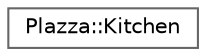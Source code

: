 digraph "Graphical Class Hierarchy"
{
 // LATEX_PDF_SIZE
  bgcolor="transparent";
  edge [fontname=Helvetica,fontsize=10,labelfontname=Helvetica,labelfontsize=10];
  node [fontname=Helvetica,fontsize=10,shape=box,height=0.2,width=0.4];
  rankdir="LR";
  Node0 [id="Node000000",label="Plazza::Kitchen",height=0.2,width=0.4,color="grey40", fillcolor="white", style="filled",URL="$classPlazza_1_1Kitchen.html",tooltip="Manages the operations of a kitchen."];
}
